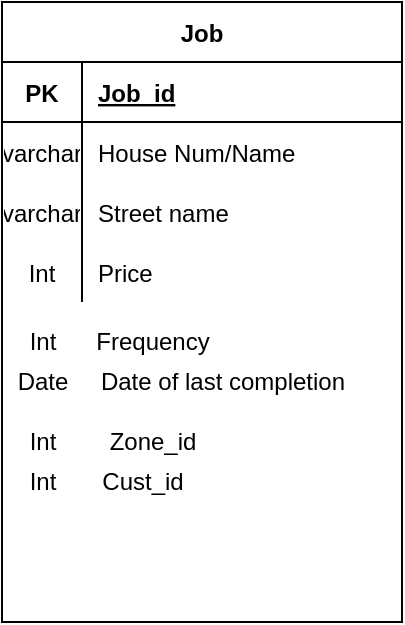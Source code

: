 <mxfile version="20.0.1" type="github">
  <diagram id="sFkQ_-mIcTNxrRSsmxkI" name="Page-1">
    <mxGraphModel dx="1662" dy="794" grid="1" gridSize="10" guides="1" tooltips="1" connect="1" arrows="1" fold="1" page="1" pageScale="1" pageWidth="850" pageHeight="1100" math="0" shadow="0">
      <root>
        <mxCell id="0" />
        <mxCell id="1" parent="0" />
        <mxCell id="KPxtfBM-qsj5sPWYzQvm-1" value="Job" style="shape=table;startSize=30;container=1;collapsible=1;childLayout=tableLayout;fixedRows=1;rowLines=0;fontStyle=1;align=center;resizeLast=1;" vertex="1" parent="1">
          <mxGeometry x="310" y="330" width="200" height="310" as="geometry" />
        </mxCell>
        <mxCell id="KPxtfBM-qsj5sPWYzQvm-2" value="" style="shape=tableRow;horizontal=0;startSize=0;swimlaneHead=0;swimlaneBody=0;fillColor=none;collapsible=0;dropTarget=0;points=[[0,0.5],[1,0.5]];portConstraint=eastwest;top=0;left=0;right=0;bottom=1;" vertex="1" parent="KPxtfBM-qsj5sPWYzQvm-1">
          <mxGeometry y="30" width="200" height="30" as="geometry" />
        </mxCell>
        <mxCell id="KPxtfBM-qsj5sPWYzQvm-3" value="PK" style="shape=partialRectangle;connectable=0;fillColor=none;top=0;left=0;bottom=0;right=0;fontStyle=1;overflow=hidden;" vertex="1" parent="KPxtfBM-qsj5sPWYzQvm-2">
          <mxGeometry width="40" height="30" as="geometry">
            <mxRectangle width="40" height="30" as="alternateBounds" />
          </mxGeometry>
        </mxCell>
        <mxCell id="KPxtfBM-qsj5sPWYzQvm-4" value="Job_id" style="shape=partialRectangle;connectable=0;fillColor=none;top=0;left=0;bottom=0;right=0;align=left;spacingLeft=6;fontStyle=5;overflow=hidden;" vertex="1" parent="KPxtfBM-qsj5sPWYzQvm-2">
          <mxGeometry x="40" width="160" height="30" as="geometry">
            <mxRectangle width="160" height="30" as="alternateBounds" />
          </mxGeometry>
        </mxCell>
        <mxCell id="KPxtfBM-qsj5sPWYzQvm-5" value="" style="shape=tableRow;horizontal=0;startSize=0;swimlaneHead=0;swimlaneBody=0;fillColor=none;collapsible=0;dropTarget=0;points=[[0,0.5],[1,0.5]];portConstraint=eastwest;top=0;left=0;right=0;bottom=0;" vertex="1" parent="KPxtfBM-qsj5sPWYzQvm-1">
          <mxGeometry y="60" width="200" height="30" as="geometry" />
        </mxCell>
        <mxCell id="KPxtfBM-qsj5sPWYzQvm-6" value="varchar" style="shape=partialRectangle;connectable=0;fillColor=none;top=0;left=0;bottom=0;right=0;editable=1;overflow=hidden;" vertex="1" parent="KPxtfBM-qsj5sPWYzQvm-5">
          <mxGeometry width="40" height="30" as="geometry">
            <mxRectangle width="40" height="30" as="alternateBounds" />
          </mxGeometry>
        </mxCell>
        <mxCell id="KPxtfBM-qsj5sPWYzQvm-7" value="House Num/Name" style="shape=partialRectangle;connectable=0;fillColor=none;top=0;left=0;bottom=0;right=0;align=left;spacingLeft=6;overflow=hidden;" vertex="1" parent="KPxtfBM-qsj5sPWYzQvm-5">
          <mxGeometry x="40" width="160" height="30" as="geometry">
            <mxRectangle width="160" height="30" as="alternateBounds" />
          </mxGeometry>
        </mxCell>
        <mxCell id="KPxtfBM-qsj5sPWYzQvm-8" value="" style="shape=tableRow;horizontal=0;startSize=0;swimlaneHead=0;swimlaneBody=0;fillColor=none;collapsible=0;dropTarget=0;points=[[0,0.5],[1,0.5]];portConstraint=eastwest;top=0;left=0;right=0;bottom=0;" vertex="1" parent="KPxtfBM-qsj5sPWYzQvm-1">
          <mxGeometry y="90" width="200" height="30" as="geometry" />
        </mxCell>
        <mxCell id="KPxtfBM-qsj5sPWYzQvm-9" value="varchar" style="shape=partialRectangle;connectable=0;fillColor=none;top=0;left=0;bottom=0;right=0;editable=1;overflow=hidden;" vertex="1" parent="KPxtfBM-qsj5sPWYzQvm-8">
          <mxGeometry width="40" height="30" as="geometry">
            <mxRectangle width="40" height="30" as="alternateBounds" />
          </mxGeometry>
        </mxCell>
        <mxCell id="KPxtfBM-qsj5sPWYzQvm-10" value="Street name" style="shape=partialRectangle;connectable=0;fillColor=none;top=0;left=0;bottom=0;right=0;align=left;spacingLeft=6;overflow=hidden;" vertex="1" parent="KPxtfBM-qsj5sPWYzQvm-8">
          <mxGeometry x="40" width="160" height="30" as="geometry">
            <mxRectangle width="160" height="30" as="alternateBounds" />
          </mxGeometry>
        </mxCell>
        <mxCell id="KPxtfBM-qsj5sPWYzQvm-11" value="" style="shape=tableRow;horizontal=0;startSize=0;swimlaneHead=0;swimlaneBody=0;fillColor=none;collapsible=0;dropTarget=0;points=[[0,0.5],[1,0.5]];portConstraint=eastwest;top=0;left=0;right=0;bottom=0;" vertex="1" parent="KPxtfBM-qsj5sPWYzQvm-1">
          <mxGeometry y="120" width="200" height="30" as="geometry" />
        </mxCell>
        <mxCell id="KPxtfBM-qsj5sPWYzQvm-12" value="Int" style="shape=partialRectangle;connectable=0;fillColor=none;top=0;left=0;bottom=0;right=0;editable=1;overflow=hidden;" vertex="1" parent="KPxtfBM-qsj5sPWYzQvm-11">
          <mxGeometry width="40" height="30" as="geometry">
            <mxRectangle width="40" height="30" as="alternateBounds" />
          </mxGeometry>
        </mxCell>
        <mxCell id="KPxtfBM-qsj5sPWYzQvm-13" value="Price" style="shape=partialRectangle;connectable=0;fillColor=none;top=0;left=0;bottom=0;right=0;align=left;spacingLeft=6;overflow=hidden;" vertex="1" parent="KPxtfBM-qsj5sPWYzQvm-11">
          <mxGeometry x="40" width="160" height="30" as="geometry">
            <mxRectangle width="160" height="30" as="alternateBounds" />
          </mxGeometry>
        </mxCell>
        <mxCell id="KPxtfBM-qsj5sPWYzQvm-28" value="Int" style="text;html=1;align=center;verticalAlign=middle;resizable=0;points=[];autosize=1;strokeColor=none;fillColor=none;" vertex="1" parent="1">
          <mxGeometry x="315" y="490" width="30" height="20" as="geometry" />
        </mxCell>
        <mxCell id="KPxtfBM-qsj5sPWYzQvm-29" value="Frequency" style="text;html=1;align=center;verticalAlign=middle;resizable=0;points=[];autosize=1;strokeColor=none;fillColor=none;" vertex="1" parent="1">
          <mxGeometry x="350" y="490" width="70" height="20" as="geometry" />
        </mxCell>
        <mxCell id="KPxtfBM-qsj5sPWYzQvm-30" value="Date" style="text;html=1;align=center;verticalAlign=middle;resizable=0;points=[];autosize=1;strokeColor=none;fillColor=none;" vertex="1" parent="1">
          <mxGeometry x="310" y="510" width="40" height="20" as="geometry" />
        </mxCell>
        <mxCell id="KPxtfBM-qsj5sPWYzQvm-31" value="Date of last completion" style="text;html=1;align=center;verticalAlign=middle;resizable=0;points=[];autosize=1;strokeColor=none;fillColor=none;" vertex="1" parent="1">
          <mxGeometry x="350" y="510" width="140" height="20" as="geometry" />
        </mxCell>
        <mxCell id="KPxtfBM-qsj5sPWYzQvm-32" value="Int" style="text;html=1;align=center;verticalAlign=middle;resizable=0;points=[];autosize=1;strokeColor=none;fillColor=none;" vertex="1" parent="1">
          <mxGeometry x="315" y="540" width="30" height="20" as="geometry" />
        </mxCell>
        <mxCell id="KPxtfBM-qsj5sPWYzQvm-33" value="Zone_id" style="text;html=1;align=center;verticalAlign=middle;resizable=0;points=[];autosize=1;strokeColor=none;fillColor=none;" vertex="1" parent="1">
          <mxGeometry x="355" y="540" width="60" height="20" as="geometry" />
        </mxCell>
        <mxCell id="KPxtfBM-qsj5sPWYzQvm-35" value="Int" style="text;html=1;align=center;verticalAlign=middle;resizable=0;points=[];autosize=1;strokeColor=none;fillColor=none;" vertex="1" parent="1">
          <mxGeometry x="315" y="560" width="30" height="20" as="geometry" />
        </mxCell>
        <mxCell id="KPxtfBM-qsj5sPWYzQvm-36" value="Cust_id" style="text;html=1;align=center;verticalAlign=middle;resizable=0;points=[];autosize=1;strokeColor=none;fillColor=none;" vertex="1" parent="1">
          <mxGeometry x="350" y="560" width="60" height="20" as="geometry" />
        </mxCell>
      </root>
    </mxGraphModel>
  </diagram>
</mxfile>
